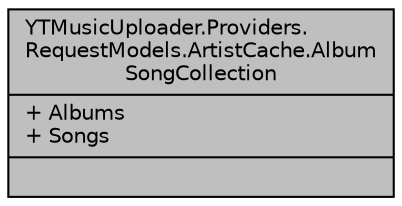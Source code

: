 digraph "YTMusicUploader.Providers.RequestModels.ArtistCache.AlbumSongCollection"
{
 // LATEX_PDF_SIZE
  edge [fontname="Helvetica",fontsize="10",labelfontname="Helvetica",labelfontsize="10"];
  node [fontname="Helvetica",fontsize="10",shape=record];
  Node1 [label="{YTMusicUploader.Providers.\lRequestModels.ArtistCache.Album\lSongCollection\n|+ Albums\l+ Songs\l|}",height=0.2,width=0.4,color="black", fillcolor="grey75", style="filled", fontcolor="black",tooltip=" "];
}
